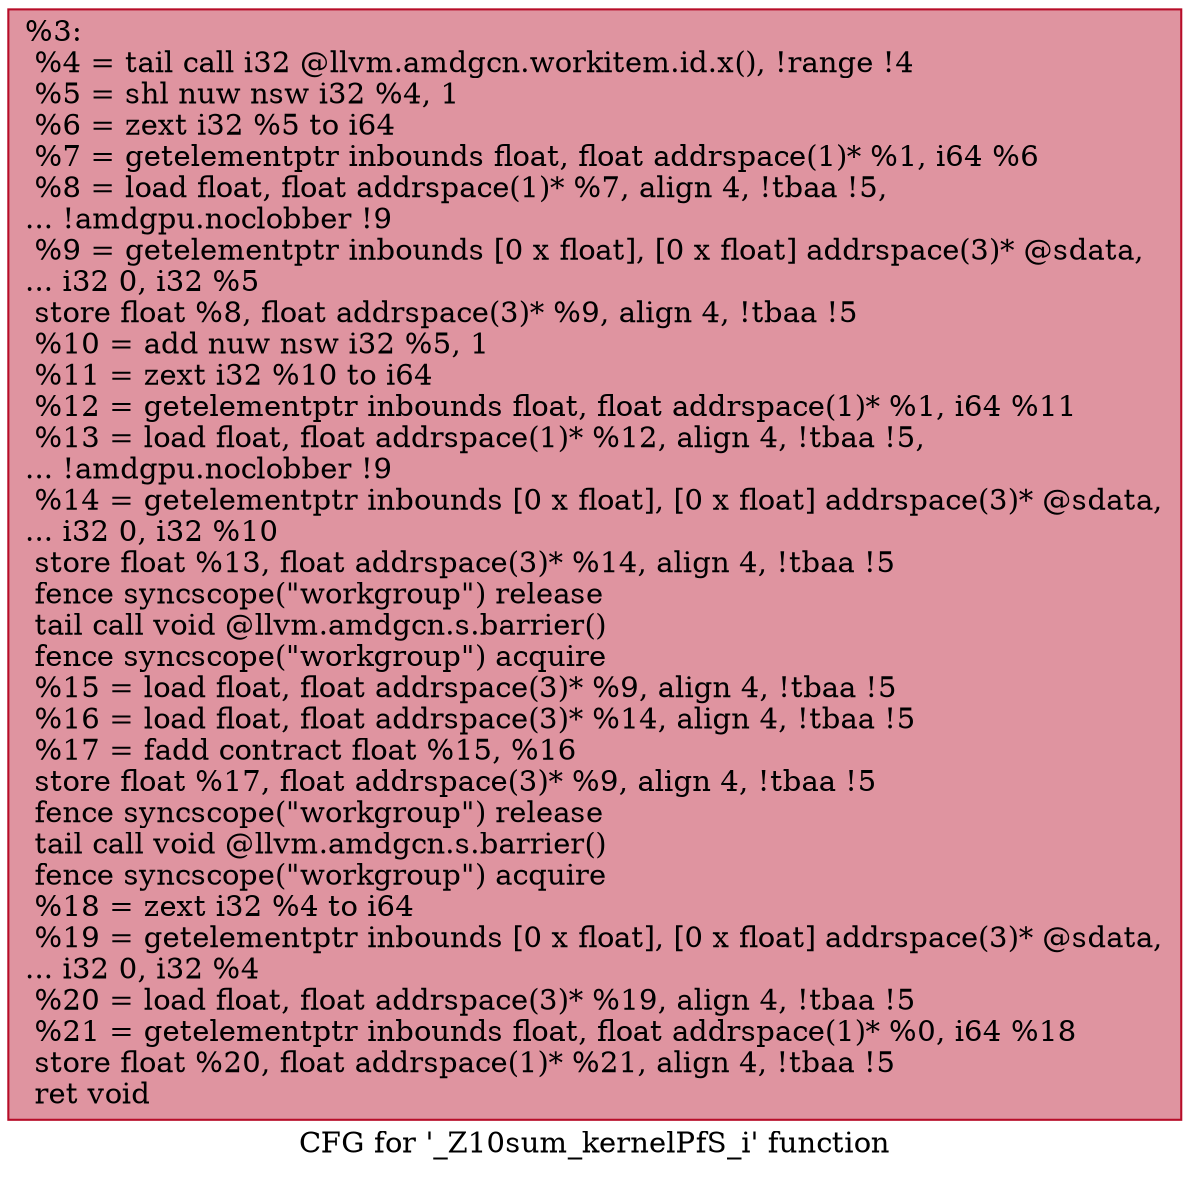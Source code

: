 digraph "CFG for '_Z10sum_kernelPfS_i' function" {
	label="CFG for '_Z10sum_kernelPfS_i' function";

	Node0x4e628a0 [shape=record,color="#b70d28ff", style=filled, fillcolor="#b70d2870",label="{%3:\l  %4 = tail call i32 @llvm.amdgcn.workitem.id.x(), !range !4\l  %5 = shl nuw nsw i32 %4, 1\l  %6 = zext i32 %5 to i64\l  %7 = getelementptr inbounds float, float addrspace(1)* %1, i64 %6\l  %8 = load float, float addrspace(1)* %7, align 4, !tbaa !5,\l... !amdgpu.noclobber !9\l  %9 = getelementptr inbounds [0 x float], [0 x float] addrspace(3)* @sdata,\l... i32 0, i32 %5\l  store float %8, float addrspace(3)* %9, align 4, !tbaa !5\l  %10 = add nuw nsw i32 %5, 1\l  %11 = zext i32 %10 to i64\l  %12 = getelementptr inbounds float, float addrspace(1)* %1, i64 %11\l  %13 = load float, float addrspace(1)* %12, align 4, !tbaa !5,\l... !amdgpu.noclobber !9\l  %14 = getelementptr inbounds [0 x float], [0 x float] addrspace(3)* @sdata,\l... i32 0, i32 %10\l  store float %13, float addrspace(3)* %14, align 4, !tbaa !5\l  fence syncscope(\"workgroup\") release\l  tail call void @llvm.amdgcn.s.barrier()\l  fence syncscope(\"workgroup\") acquire\l  %15 = load float, float addrspace(3)* %9, align 4, !tbaa !5\l  %16 = load float, float addrspace(3)* %14, align 4, !tbaa !5\l  %17 = fadd contract float %15, %16\l  store float %17, float addrspace(3)* %9, align 4, !tbaa !5\l  fence syncscope(\"workgroup\") release\l  tail call void @llvm.amdgcn.s.barrier()\l  fence syncscope(\"workgroup\") acquire\l  %18 = zext i32 %4 to i64\l  %19 = getelementptr inbounds [0 x float], [0 x float] addrspace(3)* @sdata,\l... i32 0, i32 %4\l  %20 = load float, float addrspace(3)* %19, align 4, !tbaa !5\l  %21 = getelementptr inbounds float, float addrspace(1)* %0, i64 %18\l  store float %20, float addrspace(1)* %21, align 4, !tbaa !5\l  ret void\l}"];
}
